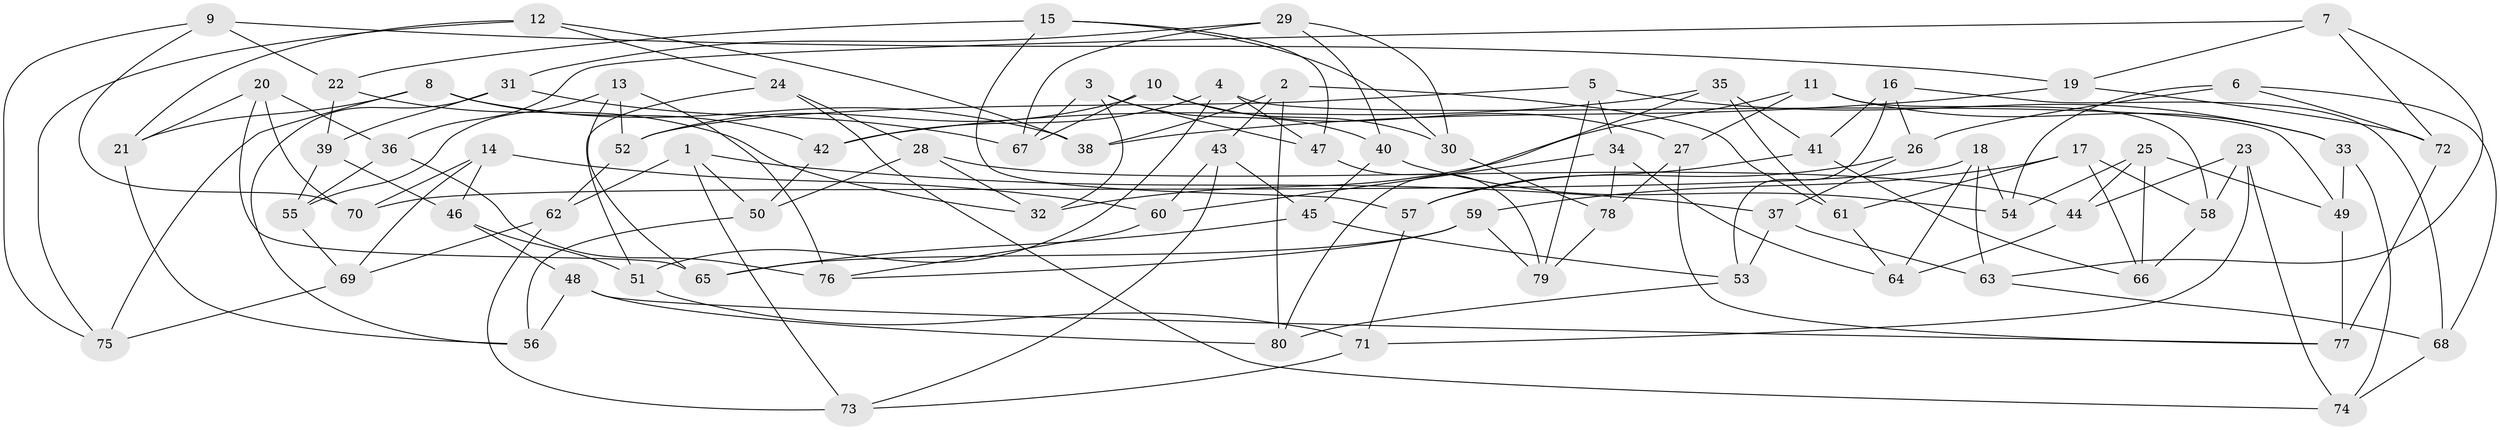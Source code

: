 // Generated by graph-tools (version 1.1) at 2025/26/03/09/25 03:26:49]
// undirected, 80 vertices, 160 edges
graph export_dot {
graph [start="1"]
  node [color=gray90,style=filled];
  1;
  2;
  3;
  4;
  5;
  6;
  7;
  8;
  9;
  10;
  11;
  12;
  13;
  14;
  15;
  16;
  17;
  18;
  19;
  20;
  21;
  22;
  23;
  24;
  25;
  26;
  27;
  28;
  29;
  30;
  31;
  32;
  33;
  34;
  35;
  36;
  37;
  38;
  39;
  40;
  41;
  42;
  43;
  44;
  45;
  46;
  47;
  48;
  49;
  50;
  51;
  52;
  53;
  54;
  55;
  56;
  57;
  58;
  59;
  60;
  61;
  62;
  63;
  64;
  65;
  66;
  67;
  68;
  69;
  70;
  71;
  72;
  73;
  74;
  75;
  76;
  77;
  78;
  79;
  80;
  1 -- 73;
  1 -- 37;
  1 -- 62;
  1 -- 50;
  2 -- 61;
  2 -- 80;
  2 -- 43;
  2 -- 38;
  3 -- 47;
  3 -- 32;
  3 -- 40;
  3 -- 67;
  4 -- 51;
  4 -- 47;
  4 -- 42;
  4 -- 49;
  5 -- 33;
  5 -- 34;
  5 -- 52;
  5 -- 79;
  6 -- 68;
  6 -- 54;
  6 -- 26;
  6 -- 72;
  7 -- 72;
  7 -- 63;
  7 -- 36;
  7 -- 19;
  8 -- 38;
  8 -- 75;
  8 -- 21;
  8 -- 42;
  9 -- 70;
  9 -- 19;
  9 -- 22;
  9 -- 75;
  10 -- 52;
  10 -- 30;
  10 -- 67;
  10 -- 27;
  11 -- 32;
  11 -- 27;
  11 -- 58;
  11 -- 33;
  12 -- 75;
  12 -- 24;
  12 -- 38;
  12 -- 21;
  13 -- 55;
  13 -- 52;
  13 -- 65;
  13 -- 76;
  14 -- 69;
  14 -- 70;
  14 -- 46;
  14 -- 60;
  15 -- 30;
  15 -- 57;
  15 -- 47;
  15 -- 22;
  16 -- 41;
  16 -- 26;
  16 -- 53;
  16 -- 68;
  17 -- 58;
  17 -- 66;
  17 -- 61;
  17 -- 59;
  18 -- 64;
  18 -- 54;
  18 -- 70;
  18 -- 63;
  19 -- 38;
  19 -- 72;
  20 -- 21;
  20 -- 70;
  20 -- 36;
  20 -- 65;
  21 -- 56;
  22 -- 32;
  22 -- 39;
  23 -- 71;
  23 -- 74;
  23 -- 44;
  23 -- 58;
  24 -- 74;
  24 -- 28;
  24 -- 51;
  25 -- 49;
  25 -- 44;
  25 -- 66;
  25 -- 54;
  26 -- 57;
  26 -- 37;
  27 -- 78;
  27 -- 77;
  28 -- 32;
  28 -- 50;
  28 -- 44;
  29 -- 40;
  29 -- 31;
  29 -- 30;
  29 -- 67;
  30 -- 78;
  31 -- 67;
  31 -- 56;
  31 -- 39;
  33 -- 49;
  33 -- 74;
  34 -- 64;
  34 -- 60;
  34 -- 78;
  35 -- 61;
  35 -- 42;
  35 -- 41;
  35 -- 80;
  36 -- 55;
  36 -- 76;
  37 -- 53;
  37 -- 63;
  39 -- 46;
  39 -- 55;
  40 -- 54;
  40 -- 45;
  41 -- 66;
  41 -- 57;
  42 -- 50;
  43 -- 73;
  43 -- 45;
  43 -- 60;
  44 -- 64;
  45 -- 65;
  45 -- 53;
  46 -- 48;
  46 -- 51;
  47 -- 79;
  48 -- 77;
  48 -- 56;
  48 -- 80;
  49 -- 77;
  50 -- 56;
  51 -- 71;
  52 -- 62;
  53 -- 80;
  55 -- 69;
  57 -- 71;
  58 -- 66;
  59 -- 79;
  59 -- 65;
  59 -- 76;
  60 -- 76;
  61 -- 64;
  62 -- 69;
  62 -- 73;
  63 -- 68;
  68 -- 74;
  69 -- 75;
  71 -- 73;
  72 -- 77;
  78 -- 79;
}
